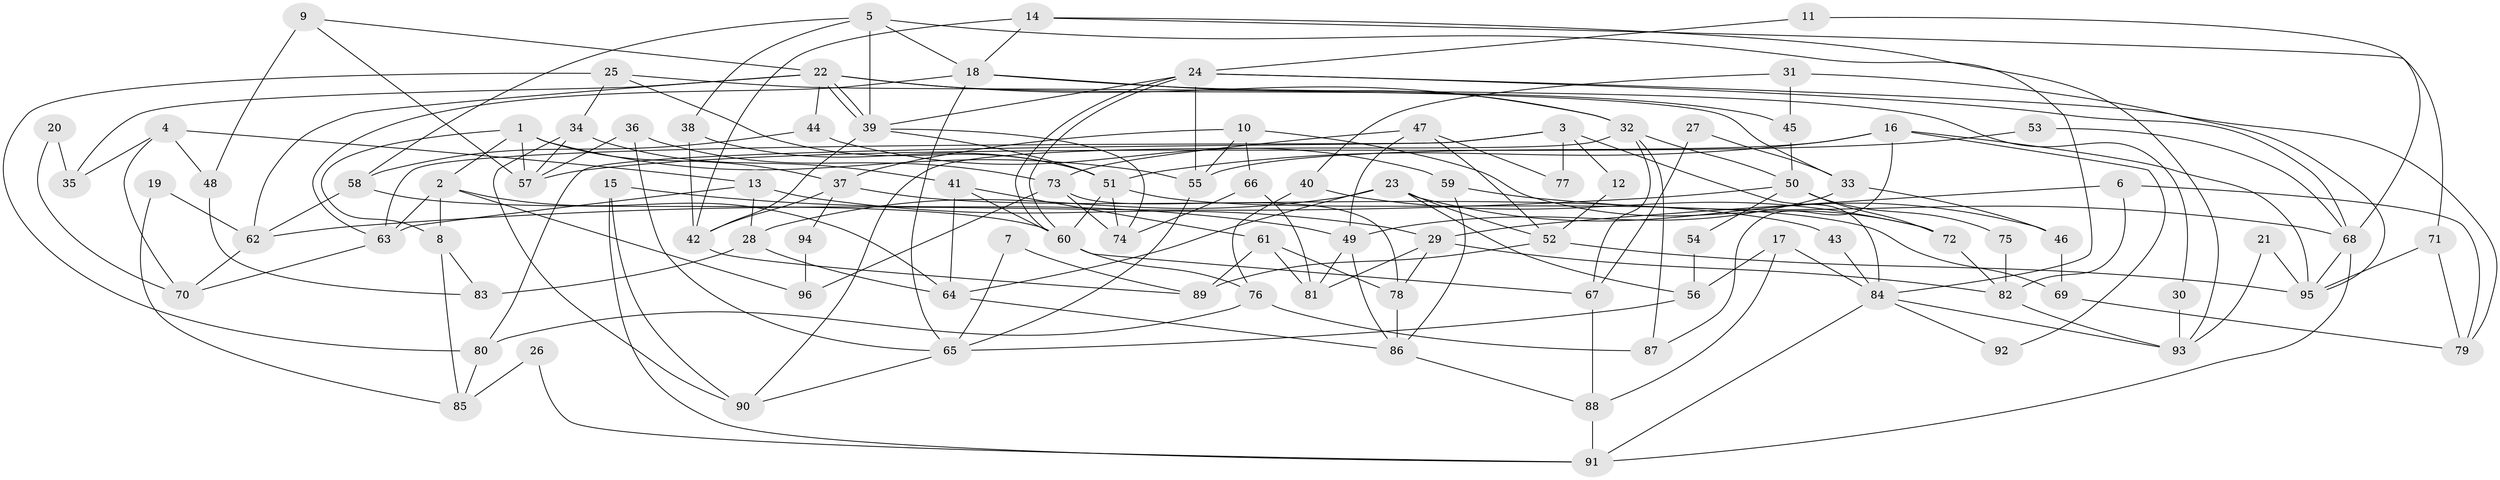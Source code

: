 // Generated by graph-tools (version 1.1) at 2025/14/03/09/25 04:14:55]
// undirected, 96 vertices, 192 edges
graph export_dot {
graph [start="1"]
  node [color=gray90,style=filled];
  1;
  2;
  3;
  4;
  5;
  6;
  7;
  8;
  9;
  10;
  11;
  12;
  13;
  14;
  15;
  16;
  17;
  18;
  19;
  20;
  21;
  22;
  23;
  24;
  25;
  26;
  27;
  28;
  29;
  30;
  31;
  32;
  33;
  34;
  35;
  36;
  37;
  38;
  39;
  40;
  41;
  42;
  43;
  44;
  45;
  46;
  47;
  48;
  49;
  50;
  51;
  52;
  53;
  54;
  55;
  56;
  57;
  58;
  59;
  60;
  61;
  62;
  63;
  64;
  65;
  66;
  67;
  68;
  69;
  70;
  71;
  72;
  73;
  74;
  75;
  76;
  77;
  78;
  79;
  80;
  81;
  82;
  83;
  84;
  85;
  86;
  87;
  88;
  89;
  90;
  91;
  92;
  93;
  94;
  95;
  96;
  1 -- 2;
  1 -- 55;
  1 -- 8;
  1 -- 37;
  1 -- 57;
  2 -- 63;
  2 -- 8;
  2 -- 64;
  2 -- 96;
  3 -- 63;
  3 -- 84;
  3 -- 12;
  3 -- 77;
  3 -- 80;
  4 -- 13;
  4 -- 70;
  4 -- 35;
  4 -- 48;
  5 -- 38;
  5 -- 39;
  5 -- 18;
  5 -- 58;
  5 -- 84;
  6 -- 82;
  6 -- 29;
  6 -- 79;
  7 -- 65;
  7 -- 89;
  8 -- 83;
  8 -- 85;
  9 -- 57;
  9 -- 22;
  9 -- 48;
  10 -- 37;
  10 -- 55;
  10 -- 66;
  10 -- 72;
  11 -- 68;
  11 -- 24;
  12 -- 52;
  13 -- 29;
  13 -- 28;
  13 -- 63;
  14 -- 18;
  14 -- 71;
  14 -- 42;
  14 -- 93;
  15 -- 49;
  15 -- 90;
  15 -- 91;
  16 -- 51;
  16 -- 55;
  16 -- 87;
  16 -- 92;
  16 -- 95;
  17 -- 88;
  17 -- 84;
  17 -- 56;
  18 -- 65;
  18 -- 30;
  18 -- 32;
  18 -- 63;
  19 -- 62;
  19 -- 85;
  20 -- 70;
  20 -- 35;
  21 -- 93;
  21 -- 95;
  22 -- 45;
  22 -- 39;
  22 -- 39;
  22 -- 32;
  22 -- 35;
  22 -- 44;
  22 -- 62;
  23 -- 64;
  23 -- 52;
  23 -- 28;
  23 -- 46;
  23 -- 56;
  24 -- 60;
  24 -- 60;
  24 -- 39;
  24 -- 55;
  24 -- 68;
  24 -- 79;
  25 -- 80;
  25 -- 51;
  25 -- 33;
  25 -- 34;
  26 -- 85;
  26 -- 91;
  27 -- 33;
  27 -- 67;
  28 -- 64;
  28 -- 83;
  29 -- 82;
  29 -- 81;
  29 -- 78;
  30 -- 93;
  31 -- 40;
  31 -- 95;
  31 -- 45;
  32 -- 50;
  32 -- 67;
  32 -- 87;
  32 -- 90;
  33 -- 46;
  33 -- 49;
  34 -- 90;
  34 -- 41;
  34 -- 57;
  36 -- 57;
  36 -- 73;
  36 -- 65;
  37 -- 42;
  37 -- 43;
  37 -- 94;
  38 -- 42;
  38 -- 51;
  39 -- 51;
  39 -- 42;
  39 -- 74;
  40 -- 76;
  40 -- 72;
  41 -- 60;
  41 -- 61;
  41 -- 64;
  42 -- 89;
  43 -- 84;
  44 -- 59;
  44 -- 58;
  45 -- 50;
  46 -- 69;
  47 -- 49;
  47 -- 73;
  47 -- 52;
  47 -- 77;
  48 -- 83;
  49 -- 86;
  49 -- 81;
  50 -- 62;
  50 -- 54;
  50 -- 72;
  50 -- 75;
  51 -- 74;
  51 -- 60;
  51 -- 69;
  52 -- 89;
  52 -- 95;
  53 -- 68;
  53 -- 57;
  54 -- 56;
  55 -- 65;
  56 -- 65;
  58 -- 60;
  58 -- 62;
  59 -- 86;
  59 -- 68;
  60 -- 67;
  60 -- 76;
  61 -- 78;
  61 -- 81;
  61 -- 89;
  62 -- 70;
  63 -- 70;
  64 -- 86;
  65 -- 90;
  66 -- 81;
  66 -- 74;
  67 -- 88;
  68 -- 95;
  68 -- 91;
  69 -- 79;
  71 -- 79;
  71 -- 95;
  72 -- 82;
  73 -- 78;
  73 -- 74;
  73 -- 96;
  75 -- 82;
  76 -- 87;
  76 -- 80;
  78 -- 86;
  80 -- 85;
  82 -- 93;
  84 -- 91;
  84 -- 92;
  84 -- 93;
  86 -- 88;
  88 -- 91;
  94 -- 96;
}
